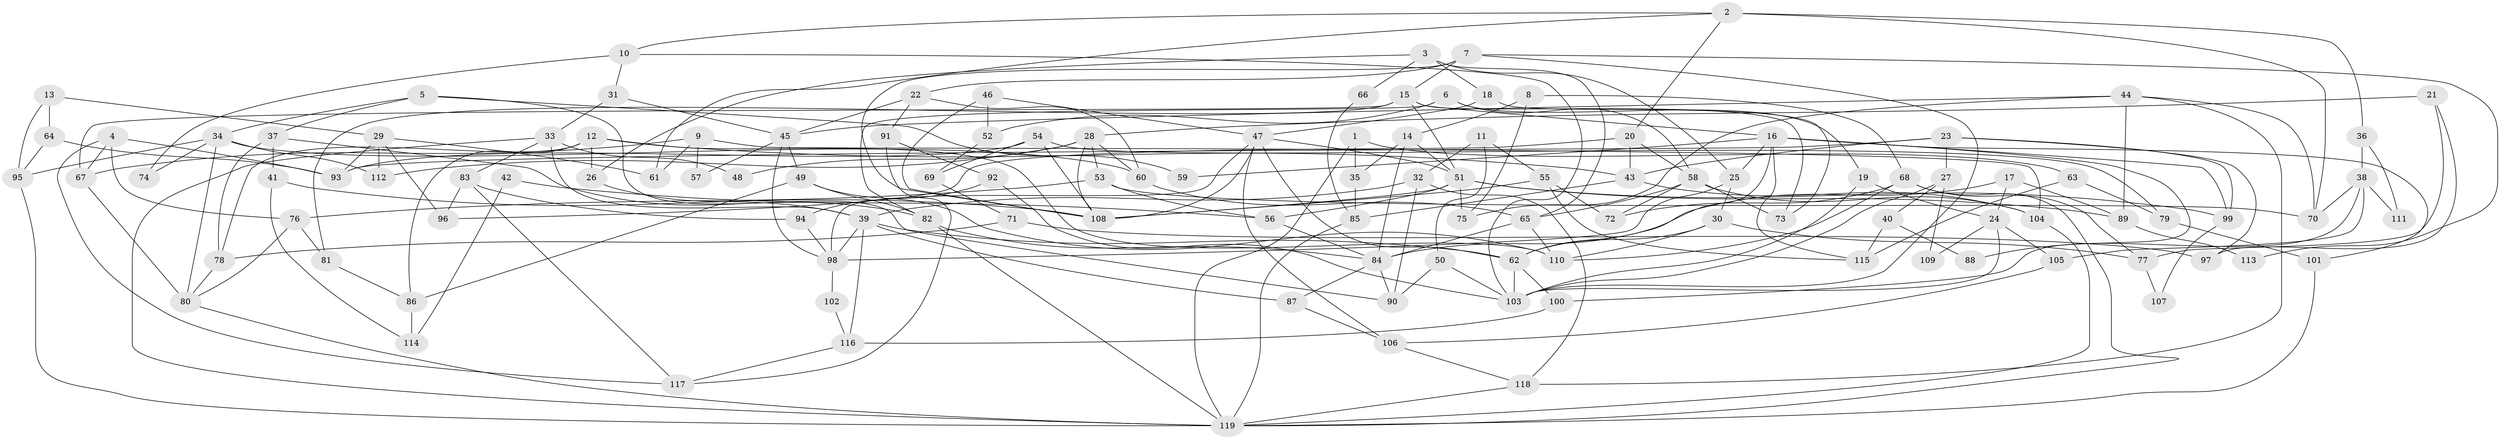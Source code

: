 // Generated by graph-tools (version 1.1) at 2025/36/03/09/25 02:36:25]
// undirected, 119 vertices, 238 edges
graph export_dot {
graph [start="1"]
  node [color=gray90,style=filled];
  1;
  2;
  3;
  4;
  5;
  6;
  7;
  8;
  9;
  10;
  11;
  12;
  13;
  14;
  15;
  16;
  17;
  18;
  19;
  20;
  21;
  22;
  23;
  24;
  25;
  26;
  27;
  28;
  29;
  30;
  31;
  32;
  33;
  34;
  35;
  36;
  37;
  38;
  39;
  40;
  41;
  42;
  43;
  44;
  45;
  46;
  47;
  48;
  49;
  50;
  51;
  52;
  53;
  54;
  55;
  56;
  57;
  58;
  59;
  60;
  61;
  62;
  63;
  64;
  65;
  66;
  67;
  68;
  69;
  70;
  71;
  72;
  73;
  74;
  75;
  76;
  77;
  78;
  79;
  80;
  81;
  82;
  83;
  84;
  85;
  86;
  87;
  88;
  89;
  90;
  91;
  92;
  93;
  94;
  95;
  96;
  97;
  98;
  99;
  100;
  101;
  102;
  103;
  104;
  105;
  106;
  107;
  108;
  109;
  110;
  111;
  112;
  113;
  114;
  115;
  116;
  117;
  118;
  119;
  1 -- 119;
  1 -- 35;
  1 -- 63;
  2 -- 10;
  2 -- 20;
  2 -- 36;
  2 -- 61;
  2 -- 70;
  3 -- 65;
  3 -- 25;
  3 -- 18;
  3 -- 26;
  3 -- 66;
  4 -- 76;
  4 -- 67;
  4 -- 93;
  4 -- 117;
  5 -- 37;
  5 -- 34;
  5 -- 59;
  5 -- 90;
  6 -- 58;
  6 -- 82;
  6 -- 19;
  6 -- 52;
  7 -- 108;
  7 -- 15;
  7 -- 22;
  7 -- 103;
  7 -- 113;
  8 -- 75;
  8 -- 14;
  8 -- 68;
  9 -- 104;
  9 -- 61;
  9 -- 57;
  9 -- 67;
  10 -- 103;
  10 -- 31;
  10 -- 74;
  11 -- 50;
  11 -- 32;
  11 -- 55;
  12 -- 110;
  12 -- 26;
  12 -- 43;
  12 -- 78;
  12 -- 86;
  13 -- 29;
  13 -- 64;
  13 -- 95;
  14 -- 84;
  14 -- 51;
  14 -- 35;
  15 -- 67;
  15 -- 51;
  15 -- 16;
  15 -- 73;
  15 -- 81;
  16 -- 62;
  16 -- 25;
  16 -- 59;
  16 -- 88;
  16 -- 99;
  16 -- 101;
  16 -- 115;
  17 -- 24;
  17 -- 84;
  17 -- 89;
  18 -- 47;
  18 -- 73;
  19 -- 103;
  19 -- 24;
  20 -- 43;
  20 -- 58;
  20 -- 96;
  21 -- 77;
  21 -- 28;
  21 -- 97;
  22 -- 45;
  22 -- 60;
  22 -- 91;
  23 -- 97;
  23 -- 99;
  23 -- 27;
  23 -- 43;
  23 -- 93;
  24 -- 103;
  24 -- 105;
  24 -- 109;
  25 -- 98;
  25 -- 30;
  26 -- 39;
  27 -- 103;
  27 -- 40;
  27 -- 109;
  28 -- 60;
  28 -- 108;
  28 -- 48;
  28 -- 53;
  28 -- 112;
  29 -- 93;
  29 -- 112;
  29 -- 61;
  29 -- 96;
  30 -- 62;
  30 -- 77;
  30 -- 110;
  31 -- 33;
  31 -- 45;
  32 -- 90;
  32 -- 118;
  32 -- 39;
  33 -- 83;
  33 -- 119;
  33 -- 39;
  33 -- 48;
  34 -- 95;
  34 -- 80;
  34 -- 60;
  34 -- 74;
  34 -- 112;
  35 -- 85;
  36 -- 38;
  36 -- 111;
  37 -- 82;
  37 -- 78;
  37 -- 41;
  38 -- 70;
  38 -- 105;
  38 -- 100;
  38 -- 111;
  39 -- 62;
  39 -- 87;
  39 -- 98;
  39 -- 116;
  40 -- 115;
  40 -- 88;
  41 -- 108;
  41 -- 114;
  42 -- 56;
  42 -- 114;
  43 -- 85;
  43 -- 104;
  44 -- 45;
  44 -- 118;
  44 -- 70;
  44 -- 75;
  44 -- 89;
  45 -- 98;
  45 -- 49;
  45 -- 57;
  46 -- 108;
  46 -- 47;
  46 -- 52;
  47 -- 62;
  47 -- 108;
  47 -- 51;
  47 -- 98;
  47 -- 106;
  49 -- 82;
  49 -- 110;
  49 -- 86;
  50 -- 103;
  50 -- 90;
  51 -- 89;
  51 -- 56;
  51 -- 75;
  51 -- 99;
  51 -- 108;
  52 -- 69;
  53 -- 70;
  53 -- 56;
  53 -- 76;
  54 -- 93;
  54 -- 108;
  54 -- 69;
  54 -- 79;
  55 -- 72;
  55 -- 108;
  55 -- 115;
  56 -- 84;
  58 -- 73;
  58 -- 65;
  58 -- 72;
  58 -- 104;
  60 -- 65;
  62 -- 103;
  62 -- 100;
  63 -- 115;
  63 -- 79;
  64 -- 95;
  64 -- 93;
  65 -- 110;
  65 -- 84;
  66 -- 85;
  67 -- 80;
  68 -- 119;
  68 -- 72;
  68 -- 77;
  68 -- 110;
  69 -- 71;
  71 -- 78;
  71 -- 97;
  76 -- 81;
  76 -- 80;
  77 -- 107;
  78 -- 80;
  79 -- 101;
  80 -- 119;
  81 -- 86;
  82 -- 84;
  82 -- 119;
  83 -- 117;
  83 -- 96;
  83 -- 94;
  84 -- 87;
  84 -- 90;
  85 -- 119;
  86 -- 114;
  87 -- 106;
  89 -- 113;
  91 -- 117;
  91 -- 92;
  92 -- 94;
  92 -- 103;
  94 -- 98;
  95 -- 119;
  98 -- 102;
  99 -- 107;
  100 -- 116;
  101 -- 119;
  102 -- 116;
  104 -- 119;
  105 -- 106;
  106 -- 118;
  116 -- 117;
  118 -- 119;
}
